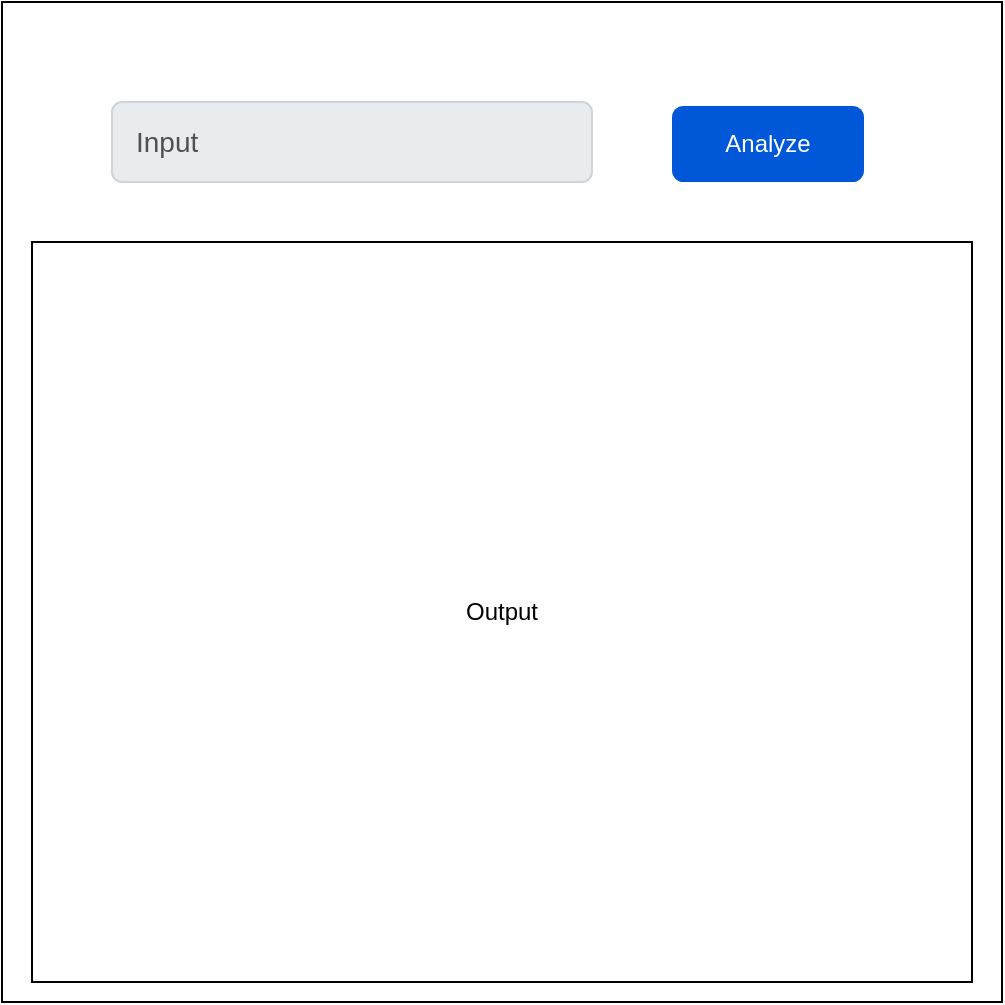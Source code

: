 <mxfile version="27.1.1">
  <diagram name="Page-1" id="MoIeKUgOLPPLCXclIBPo">
    <mxGraphModel dx="1665" dy="751" grid="1" gridSize="10" guides="1" tooltips="1" connect="1" arrows="1" fold="1" page="1" pageScale="1" pageWidth="850" pageHeight="1100" math="0" shadow="0">
      <root>
        <mxCell id="0" />
        <mxCell id="1" parent="0" />
        <mxCell id="cGIybsgIibxSpS73DnJ3-1" value="" style="rounded=0;whiteSpace=wrap;html=1;" parent="1" vertex="1">
          <mxGeometry x="175" y="120" width="500" height="500" as="geometry" />
        </mxCell>
        <mxCell id="Oo1EbremjdxvIjh_2R_P-1" value="Input" style="html=1;shadow=0;dashed=0;shape=mxgraph.bootstrap.rrect;rSize=5;strokeColor=#CED4DA;strokeWidth=1;fillColor=#E9ECEF;fontColor=#505050;whiteSpace=wrap;align=left;verticalAlign=middle;spacingLeft=10;fontSize=14;" vertex="1" parent="1">
          <mxGeometry x="230" y="170" width="240" height="40" as="geometry" />
        </mxCell>
        <mxCell id="Oo1EbremjdxvIjh_2R_P-3" value="Analyze" style="rounded=1;fillColor=#0057D8;strokeColor=none;html=1;whiteSpace=wrap;fontColor=#ffffff;align=center;verticalAlign=middle;fontStyle=0;fontSize=12;sketch=0;" vertex="1" parent="1">
          <mxGeometry x="510" y="172" width="96" height="38" as="geometry" />
        </mxCell>
        <mxCell id="Oo1EbremjdxvIjh_2R_P-4" value="Output" style="rounded=0;whiteSpace=wrap;html=1;" vertex="1" parent="1">
          <mxGeometry x="190" y="240" width="470" height="370" as="geometry" />
        </mxCell>
      </root>
    </mxGraphModel>
  </diagram>
</mxfile>
